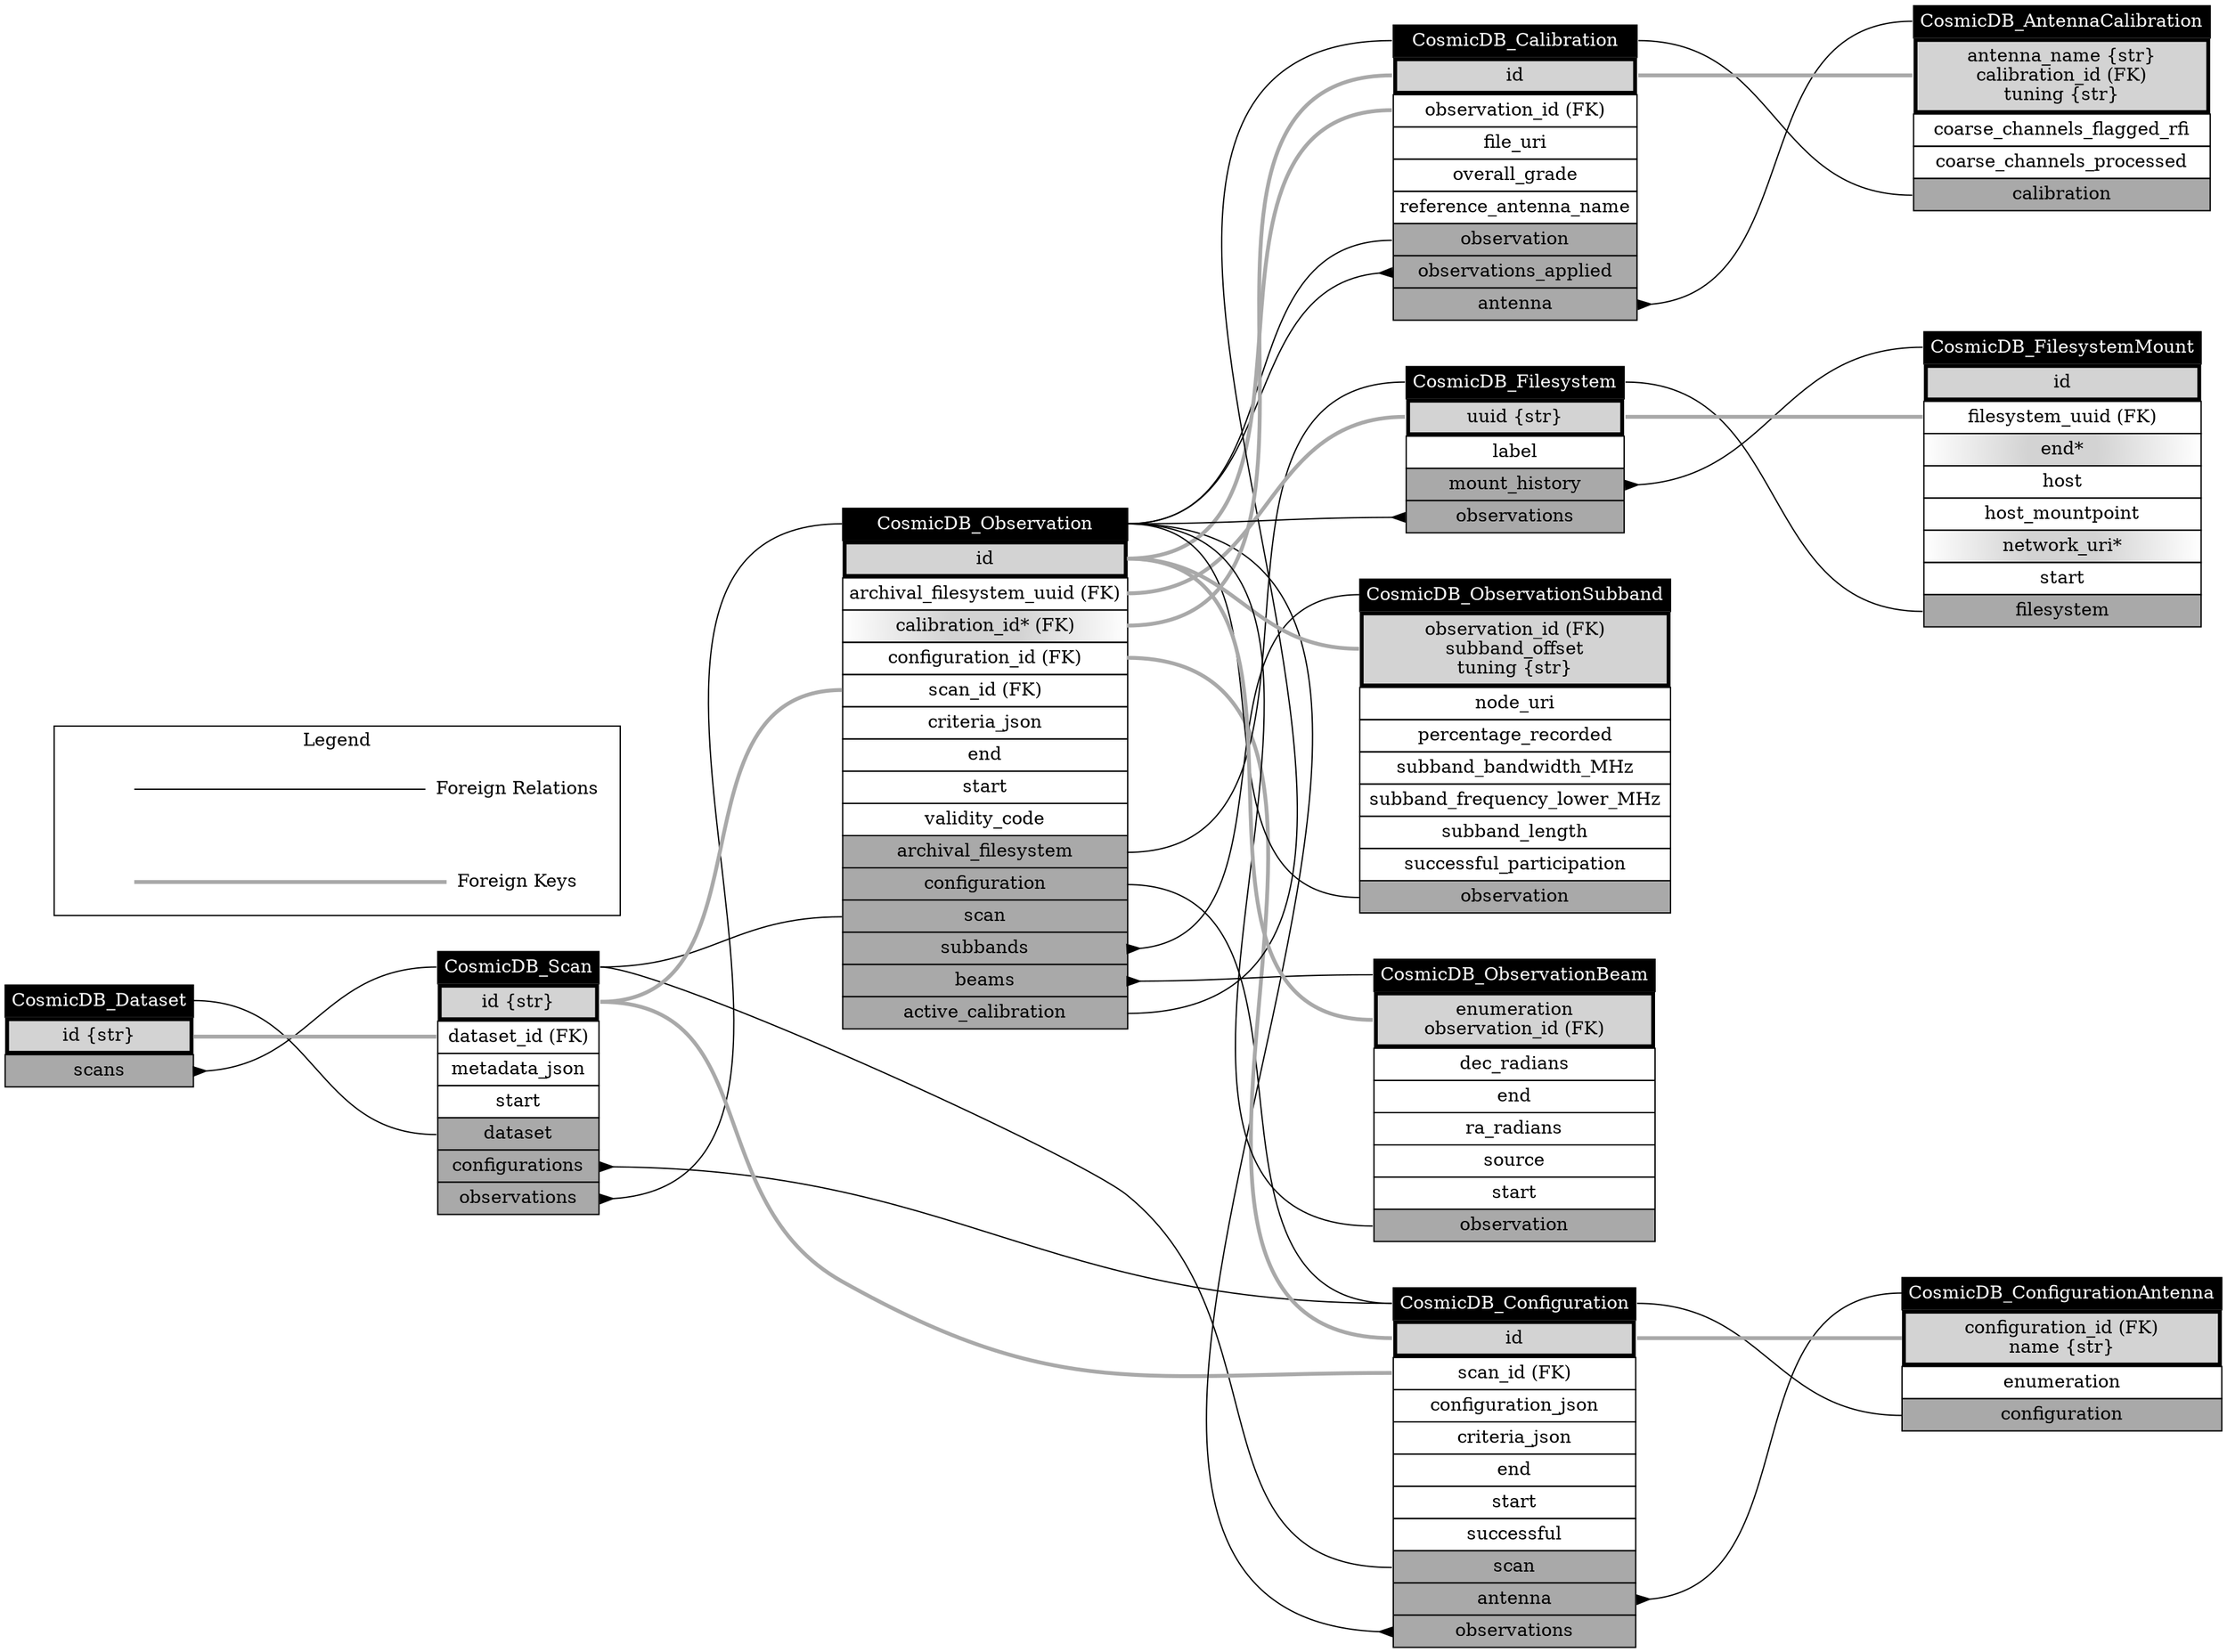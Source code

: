 digraph CosmicDB_Operation {
layout=dot;
nodesep=0.5;
rankdir=LR;
ranksep=2.5;
CosmicDB_Dataset [label=<<table border="0" cellborder="1" cellspacing="0" cellpadding="4">
	<tr><td bgcolor="black" port="class"><font color="white">CosmicDB_Dataset</font></td></tr>
	<tr><td port="pk" bgcolor="lightgrey" border="3">id {str}</td></tr>
	<tr><td bgcolor="darkgrey" port="scans">scans</td></tr>
</table>>, shape=plain];
CosmicDB_Scan [label=<<table border="0" cellborder="1" cellspacing="0" cellpadding="4">
	<tr><td bgcolor="black" port="class"><font color="white">CosmicDB_Scan</font></td></tr>
	<tr><td port="pk" bgcolor="lightgrey" border="3">id {str}</td></tr>
	<tr><td port="dataset_id">dataset_id (FK)</td></tr>
	<tr><td port="metadata_json">metadata_json</td></tr>
	<tr><td port="start">start</td></tr>
	<tr><td bgcolor="darkgrey" port="dataset">dataset</td></tr>
	<tr><td bgcolor="darkgrey" port="configurations">configurations</td></tr>
	<tr><td bgcolor="darkgrey" port="observations">observations</td></tr>
</table>>, shape=plain];
CosmicDB_Configuration [label=<<table border="0" cellborder="1" cellspacing="0" cellpadding="4">
	<tr><td bgcolor="black" port="class"><font color="white">CosmicDB_Configuration</font></td></tr>
	<tr><td port="pk" bgcolor="lightgrey" border="3">id</td></tr>
	<tr><td port="scan_id">scan_id (FK)</td></tr>
	<tr><td port="configuration_json">configuration_json</td></tr>
	<tr><td port="criteria_json">criteria_json</td></tr>
	<tr><td port="end">end</td></tr>
	<tr><td port="start">start</td></tr>
	<tr><td port="successful">successful</td></tr>
	<tr><td bgcolor="darkgrey" port="scan">scan</td></tr>
	<tr><td bgcolor="darkgrey" port="antenna">antenna</td></tr>
	<tr><td bgcolor="darkgrey" port="observations">observations</td></tr>
</table>>, shape=plain];
CosmicDB_ConfigurationAntenna [label=<<table border="0" cellborder="1" cellspacing="0" cellpadding="4">
	<tr><td bgcolor="black" port="class"><font color="white">CosmicDB_ConfigurationAntenna</font></td></tr>
	<tr><td port="pk" bgcolor="lightgrey" border="3">configuration_id (FK)<br/>name {str}</td></tr>
	<tr><td port="enumeration">enumeration</td></tr>
	<tr><td bgcolor="darkgrey" port="configuration">configuration</td></tr>
</table>>, shape=plain];
CosmicDB_Calibration [label=<<table border="0" cellborder="1" cellspacing="0" cellpadding="4">
	<tr><td bgcolor="black" port="class"><font color="white">CosmicDB_Calibration</font></td></tr>
	<tr><td port="pk" bgcolor="lightgrey" border="3">id</td></tr>
	<tr><td port="observation_id">observation_id (FK)</td></tr>
	<tr><td port="file_uri">file_uri</td></tr>
	<tr><td port="overall_grade">overall_grade</td></tr>
	<tr><td port="reference_antenna_name">reference_antenna_name</td></tr>
	<tr><td bgcolor="darkgrey" port="observation">observation</td></tr>
	<tr><td bgcolor="darkgrey" port="observations_applied">observations_applied</td></tr>
	<tr><td bgcolor="darkgrey" port="antenna">antenna</td></tr>
</table>>, shape=plain];
CosmicDB_AntennaCalibration [label=<<table border="0" cellborder="1" cellspacing="0" cellpadding="4">
	<tr><td bgcolor="black" port="class"><font color="white">CosmicDB_AntennaCalibration</font></td></tr>
	<tr><td port="pk" bgcolor="lightgrey" border="3">antenna_name {str}<br/>calibration_id (FK)<br/>tuning {str}</td></tr>
	<tr><td port="coarse_channels_flagged_rfi">coarse_channels_flagged_rfi</td></tr>
	<tr><td port="coarse_channels_processed">coarse_channels_processed</td></tr>
	<tr><td bgcolor="darkgrey" port="calibration">calibration</td></tr>
</table>>, shape=plain];
CosmicDB_Observation [label=<<table border="0" cellborder="1" cellspacing="0" cellpadding="4">
	<tr><td bgcolor="black" port="class"><font color="white">CosmicDB_Observation</font></td></tr>
	<tr><td port="pk" bgcolor="lightgrey" border="3">id</td></tr>
	<tr><td port="archival_filesystem_uuid">archival_filesystem_uuid (FK)</td></tr>
	<tr><td port="calibration_id" bgcolor="lightgrey:white" style="radial">calibration_id* (FK)</td></tr>
	<tr><td port="configuration_id">configuration_id (FK)</td></tr>
	<tr><td port="scan_id">scan_id (FK)</td></tr>
	<tr><td port="criteria_json">criteria_json</td></tr>
	<tr><td port="end">end</td></tr>
	<tr><td port="start">start</td></tr>
	<tr><td port="validity_code">validity_code</td></tr>
	<tr><td bgcolor="darkgrey" port="archival_filesystem">archival_filesystem</td></tr>
	<tr><td bgcolor="darkgrey" port="configuration">configuration</td></tr>
	<tr><td bgcolor="darkgrey" port="scan">scan</td></tr>
	<tr><td bgcolor="darkgrey" port="subbands">subbands</td></tr>
	<tr><td bgcolor="darkgrey" port="beams">beams</td></tr>
	<tr><td bgcolor="darkgrey" port="active_calibration">active_calibration</td></tr>
</table>>, shape=plain];
CosmicDB_ObservationSubband [label=<<table border="0" cellborder="1" cellspacing="0" cellpadding="4">
	<tr><td bgcolor="black" port="class"><font color="white">CosmicDB_ObservationSubband</font></td></tr>
	<tr><td port="pk" bgcolor="lightgrey" border="3">observation_id (FK)<br/>subband_offset<br/>tuning {str}</td></tr>
	<tr><td port="node_uri">node_uri</td></tr>
	<tr><td port="percentage_recorded">percentage_recorded</td></tr>
	<tr><td port="subband_bandwidth_MHz">subband_bandwidth_MHz</td></tr>
	<tr><td port="subband_frequency_lower_MHz">subband_frequency_lower_MHz</td></tr>
	<tr><td port="subband_length">subband_length</td></tr>
	<tr><td port="successful_participation">successful_participation</td></tr>
	<tr><td bgcolor="darkgrey" port="observation">observation</td></tr>
</table>>, shape=plain];
CosmicDB_ObservationBeam [label=<<table border="0" cellborder="1" cellspacing="0" cellpadding="4">
	<tr><td bgcolor="black" port="class"><font color="white">CosmicDB_ObservationBeam</font></td></tr>
	<tr><td port="pk" bgcolor="lightgrey" border="3">enumeration<br/>observation_id (FK)</td></tr>
	<tr><td port="dec_radians">dec_radians</td></tr>
	<tr><td port="end">end</td></tr>
	<tr><td port="ra_radians">ra_radians</td></tr>
	<tr><td port="source">source</td></tr>
	<tr><td port="start">start</td></tr>
	<tr><td bgcolor="darkgrey" port="observation">observation</td></tr>
</table>>, shape=plain];
CosmicDB_Filesystem [label=<<table border="0" cellborder="1" cellspacing="0" cellpadding="4">
	<tr><td bgcolor="black" port="class"><font color="white">CosmicDB_Filesystem</font></td></tr>
	<tr><td port="pk" bgcolor="lightgrey" border="3">uuid {str}</td></tr>
	<tr><td port="label">label</td></tr>
	<tr><td bgcolor="darkgrey" port="mount_history">mount_history</td></tr>
	<tr><td bgcolor="darkgrey" port="observations">observations</td></tr>
</table>>, shape=plain];
CosmicDB_FilesystemMount [label=<<table border="0" cellborder="1" cellspacing="0" cellpadding="4">
	<tr><td bgcolor="black" port="class"><font color="white">CosmicDB_FilesystemMount</font></td></tr>
	<tr><td port="pk" bgcolor="lightgrey" border="3">id</td></tr>
	<tr><td port="filesystem_uuid">filesystem_uuid (FK)</td></tr>
	<tr><td port="end" bgcolor="lightgrey:white" style="radial">end*</td></tr>
	<tr><td port="host">host</td></tr>
	<tr><td port="host_mountpoint">host_mountpoint</td></tr>
	<tr><td port="network_uri" bgcolor="lightgrey:white" style="radial">network_uri*</td></tr>
	<tr><td port="start">start</td></tr>
	<tr><td bgcolor="darkgrey" port="filesystem">filesystem</td></tr>
</table>>, shape=plain];
CosmicDB_Dataset:scans -> CosmicDB_Scan:class  [arrowtail=inv, dir=back];
CosmicDB_Scan:dataset -> CosmicDB_Dataset:class  [arrowtail=none, dir=back];
CosmicDB_Scan:configurations -> CosmicDB_Configuration:class  [arrowtail=inv, dir=back];
CosmicDB_Scan:observations -> CosmicDB_Observation:class  [arrowtail=inv, dir=back];
CosmicDB_Configuration:scan -> CosmicDB_Scan:class  [arrowtail=none, dir=back];
CosmicDB_Configuration:antenna -> CosmicDB_ConfigurationAntenna:class  [arrowtail=inv, dir=back];
CosmicDB_Configuration:observations -> CosmicDB_Observation:class  [arrowtail=inv, dir=back];
CosmicDB_ConfigurationAntenna:configuration -> CosmicDB_Configuration:class  [arrowtail=none, dir=back];
CosmicDB_Calibration:observation -> CosmicDB_Observation:class  [arrowtail=none, dir=back];
CosmicDB_Calibration:observations_applied -> CosmicDB_Observation:class  [arrowtail=inv, dir=back];
CosmicDB_Calibration:antenna -> CosmicDB_AntennaCalibration:class  [arrowtail=inv, dir=back];
CosmicDB_AntennaCalibration:calibration -> CosmicDB_Calibration:class  [arrowtail=none, dir=back];
CosmicDB_Observation:archival_filesystem -> CosmicDB_Filesystem:class  [arrowtail=none, dir=back];
CosmicDB_Observation:configuration -> CosmicDB_Configuration:class  [arrowtail=none, dir=back];
CosmicDB_Observation:scan -> CosmicDB_Scan:class  [arrowtail=none, dir=back];
CosmicDB_Observation:subbands -> CosmicDB_ObservationSubband:class  [arrowtail=inv, dir=back];
CosmicDB_Observation:beams -> CosmicDB_ObservationBeam:class  [arrowtail=inv, dir=back];
CosmicDB_Observation:active_calibration -> CosmicDB_Calibration:class  [arrowtail=none, dir=back];
CosmicDB_ObservationSubband:observation -> CosmicDB_Observation:class  [arrowtail=none, dir=back];
CosmicDB_ObservationBeam:observation -> CosmicDB_Observation:class  [arrowtail=none, dir=back];
CosmicDB_Filesystem:mount_history -> CosmicDB_FilesystemMount:class  [arrowtail=inv, dir=back];
CosmicDB_Filesystem:observations -> CosmicDB_Observation:class  [arrowtail=inv, dir=back];
CosmicDB_FilesystemMount:filesystem -> CosmicDB_Filesystem:class  [arrowtail=none, dir=back];
CosmicDB_Scan:dataset_id -> CosmicDB_Dataset:pk  [arrowtail=none, color=darkgrey, dir=back, penwidth=3.0];
CosmicDB_Configuration:scan_id -> CosmicDB_Scan:pk  [arrowtail=none, color=darkgrey, dir=back, penwidth=3.0];
CosmicDB_ConfigurationAntenna:pk -> CosmicDB_Configuration:pk  [arrowtail=none, color=darkgrey, dir=back, penwidth=3.0];
CosmicDB_Calibration:observation_id -> CosmicDB_Observation:pk  [arrowtail=none, color=darkgrey, dir=back, penwidth=3.0];
CosmicDB_AntennaCalibration:pk -> CosmicDB_Calibration:pk  [arrowtail=none, color=darkgrey, dir=back, penwidth=3.0];
CosmicDB_Observation:archival_filesystem_uuid -> CosmicDB_Filesystem:pk  [arrowtail=none, color=darkgrey, dir=back, penwidth=3.0];
CosmicDB_Observation:calibration_id -> CosmicDB_Calibration:pk  [arrowtail=none, color=darkgrey, dir=back, penwidth=3.0];
CosmicDB_Observation:configuration_id -> CosmicDB_Configuration:pk  [arrowtail=none, color=darkgrey, dir=back, penwidth=3.0];
CosmicDB_Observation:scan_id -> CosmicDB_Scan:pk  [arrowtail=none, color=darkgrey, dir=back, penwidth=3.0];
CosmicDB_ObservationSubband:pk -> CosmicDB_Observation:pk  [arrowtail=none, color=darkgrey, dir=back, penwidth=3.0];
CosmicDB_ObservationBeam:pk -> CosmicDB_Observation:pk  [arrowtail=none, color=darkgrey, dir=back, penwidth=3.0];
CosmicDB_FilesystemMount:filesystem_uuid -> CosmicDB_Filesystem:pk  [arrowtail=none, color=darkgrey, dir=back, penwidth=3.0];
subgraph legend {
cluster=True;
label="Legend";
"Foreign Relations_0" [label="", shape=none];
"Foreign Relations_1" [label="Foreign Relations", shape=none];
"Foreign Relations_0" -> "Foreign Relations_1"  [arrowtail=none, color=black, dir=back];
"Foreign Keys_0" [label="", shape=none];
"Foreign Keys_1" [label="Foreign Keys", shape=none];
"Foreign Keys_0" -> "Foreign Keys_1"  [arrowtail=none, color=darkgrey, dir=back, penwidth=3.0];
}

}
